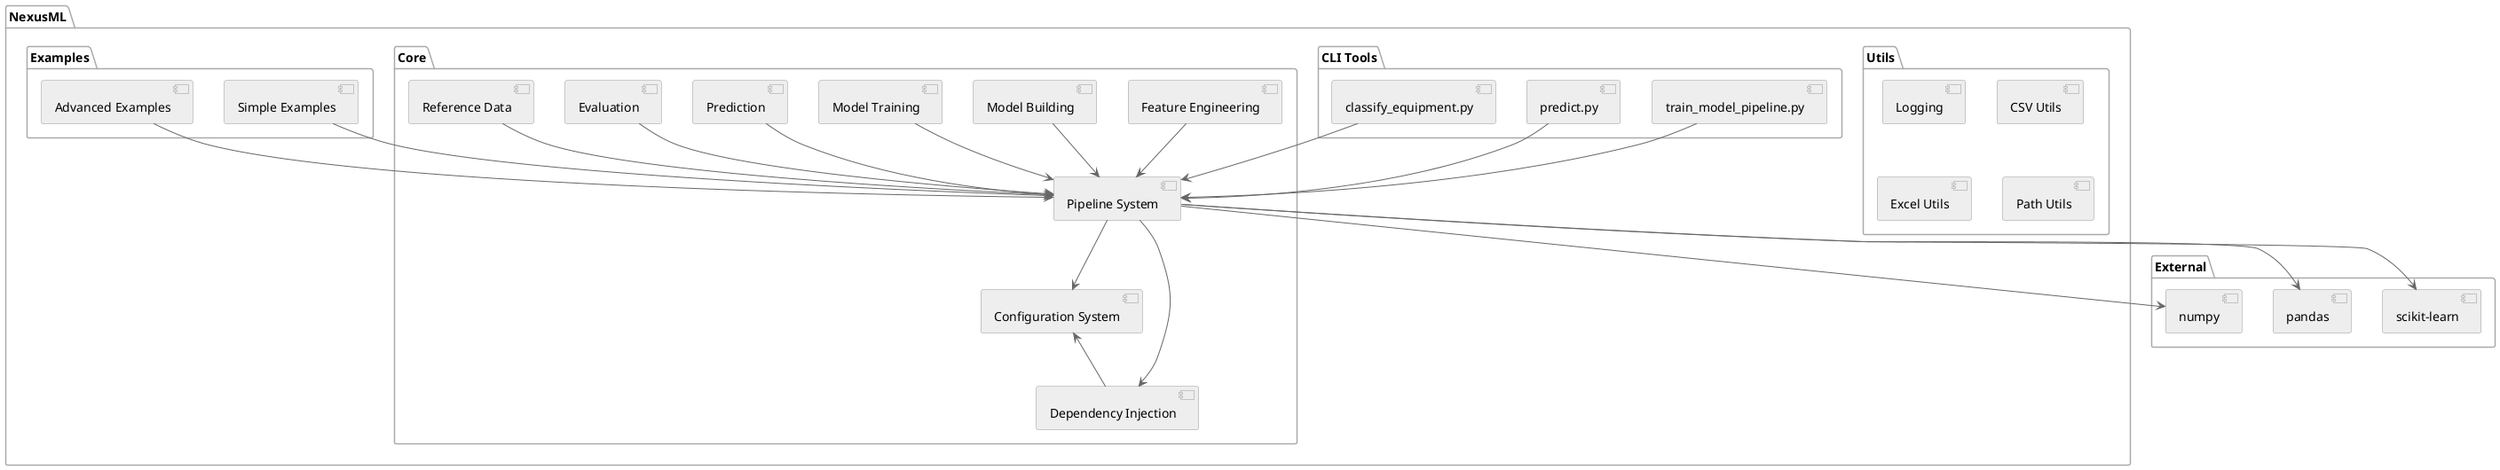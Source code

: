 @startuml "NexusML Architecture Overview"

' Style definitions
skinparam componentStyle uml2
skinparam backgroundColor white
skinparam ArrowColor #666666
skinparam ComponentBorderColor #999999
skinparam ComponentBackgroundColor #EEEEEE
skinparam PackageBackgroundColor #FFFFFF
skinparam PackageBorderColor #AAAAAA
skinparam NoteBackgroundColor #FFFFCC
skinparam NoteBorderColor #999999

' Main components
package "NexusML" {
  package "Core" {
    component [Configuration System] as Config
    component [Dependency Injection] as DI
    component [Pipeline System] as Pipeline
    component [Feature Engineering] as FeatureEng
    component [Model Building] as ModelBuild
    component [Model Training] as ModelTrain
    component [Prediction] as Predict
    component [Evaluation] as Eval
    component [Reference Data] as RefData
  }
  
  package "CLI Tools" {
    component [train_model_pipeline.py] as TrainCLI
    component [predict.py] as PredictCLI
    component [classify_equipment.py] as ClassifyCLI
  }
  
  package "Utils" {
    component [Logging] as Log
    component [CSV Utils] as CSV
    component [Excel Utils] as Excel
    component [Path Utils] as Path
  }
  
  package "Examples" {
    component [Simple Examples] as SimpleEx
    component [Advanced Examples] as AdvEx
  }
}

' External dependencies
package "External" {
  component [scikit-learn] as SKLearn
  component [pandas] as Pandas
  component [numpy] as Numpy
}

' Relationships
Config <-- DI
Pipeline --> DI
Pipeline --> Config
FeatureEng --> Pipeline
ModelBuild --> Pipeline
ModelTrain --> Pipeline
Predict --> Pipeline
Eval --> Pipeline
RefData --> Pipeline

TrainCLI --> Pipeline
PredictCLI --> Pipeline
ClassifyCLI --> Pipeline

Pipeline --> SKLearn
Pipeline --> Pandas
Pipeline --> Numpy

SimpleEx --> Pipeline
AdvEx --> Pipeline

@enduml